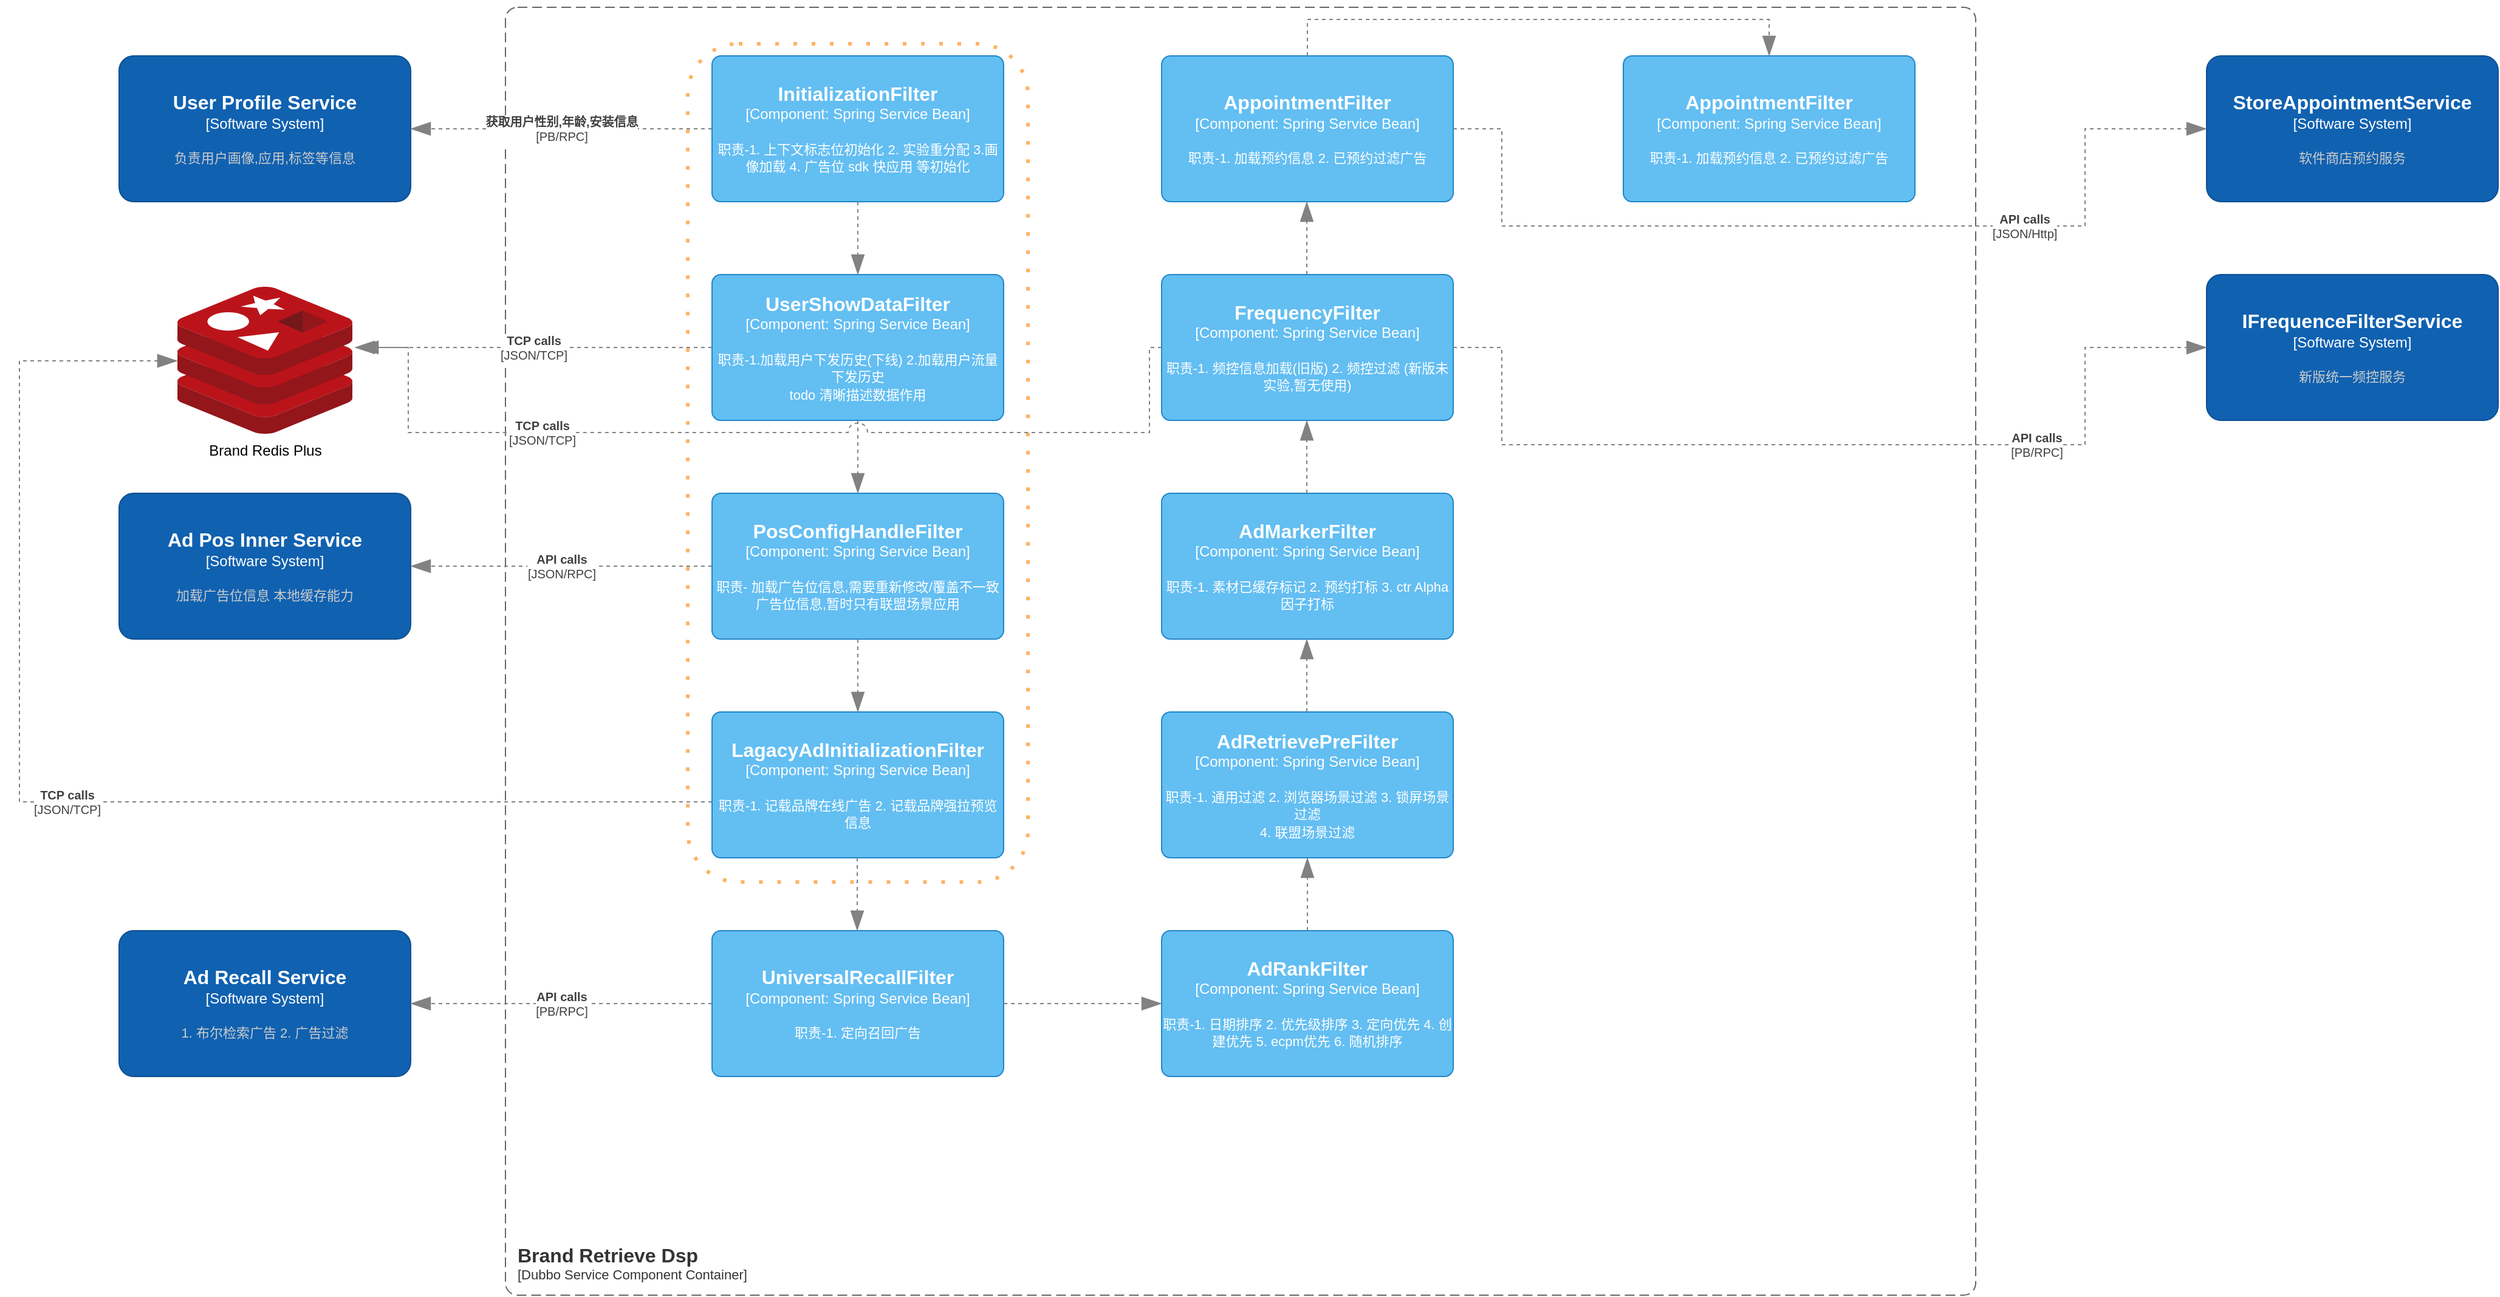 <mxfile version="20.2.3" type="github">
  <diagram id="_kejkHLoAi_Xvs7EKm9Y" name="Page-1">
    <mxGraphModel dx="2522" dy="762" grid="1" gridSize="10" guides="1" tooltips="1" connect="1" arrows="1" fold="1" page="1" pageScale="1" pageWidth="1100" pageHeight="850" math="0" shadow="0">
      <root>
        <mxCell id="0" />
        <mxCell id="1" parent="0" />
        <mxCell id="WOmTLpk7vSfhDgGzJoGk-13" value="" style="rounded=1;whiteSpace=wrap;html=1;fillColor=none;dashed=1;dashPattern=1 4;strokeColor=#FFB366;strokeWidth=3;" parent="1" vertex="1">
          <mxGeometry x="180" y="270" width="280" height="690" as="geometry" />
        </mxCell>
        <object placeholders="1" c4Type="Relationship" c4Technology="JSON/TCP" c4Description="TCP calls" label="&lt;div style=&quot;text-align: left&quot;&gt;&lt;div style=&quot;text-align: center&quot;&gt;&lt;b&gt;%c4Description%&lt;/b&gt;&lt;/div&gt;&lt;div style=&quot;text-align: center&quot;&gt;[%c4Technology%]&lt;/div&gt;&lt;/div&gt;" id="WOmTLpk7vSfhDgGzJoGk-1">
          <mxCell style="endArrow=blockThin;html=1;fontSize=10;fontColor=#404040;strokeWidth=1;endFill=1;strokeColor=#828282;elbow=vertical;metaEdit=1;endSize=14;startSize=14;jumpStyle=arc;jumpSize=16;rounded=0;edgeStyle=orthogonalEdgeStyle;dashed=1;exitX=0;exitY=0.617;exitDx=0;exitDy=0;exitPerimeter=0;" parent="1" source="vsTv3JggZ41B_fVjawvH-5" target="XntzjwP_xTA9c9DzUyBa-5" edge="1">
            <mxGeometry width="240" relative="1" as="geometry">
              <mxPoint x="93.96" y="890.003" as="sourcePoint" />
              <mxPoint x="-200.003" y="890.003" as="targetPoint" />
              <Array as="points">
                <mxPoint x="-370" y="894" />
                <mxPoint x="-370" y="531" />
              </Array>
            </mxGeometry>
          </mxCell>
        </object>
        <object placeholders="1" c4Name="Brand Retrieve Dsp" c4Type="ContainerScopeBoundary" c4Application="Dubbo Service Component Container" label="&lt;font style=&quot;font-size: 16px&quot;&gt;&lt;b&gt;&lt;div style=&quot;text-align: left&quot;&gt;%c4Name%&lt;/div&gt;&lt;/b&gt;&lt;/font&gt;&lt;div style=&quot;text-align: left&quot;&gt;[%c4Application%]&lt;/div&gt;" id="vsTv3JggZ41B_fVjawvH-1">
          <mxCell style="rounded=1;fontSize=11;whiteSpace=wrap;html=1;dashed=1;arcSize=20;fillColor=none;strokeColor=#666666;fontColor=#333333;labelBackgroundColor=none;align=left;verticalAlign=bottom;labelBorderColor=none;spacingTop=0;spacing=10;dashPattern=8 4;metaEdit=1;rotatable=0;perimeter=rectanglePerimeter;noLabel=0;labelPadding=0;allowArrows=0;connectable=0;expand=0;recursiveResize=0;editable=1;pointerEvents=0;absoluteArcSize=1;points=[[0.25,0,0],[0.5,0,0],[0.75,0,0],[1,0.25,0],[1,0.5,0],[1,0.75,0],[0.75,1,0],[0.5,1,0],[0.25,1,0],[0,0.75,0],[0,0.5,0],[0,0.25,0]];" parent="1" vertex="1">
            <mxGeometry x="30" y="240" width="1210" height="1060" as="geometry" />
          </mxCell>
        </object>
        <object placeholders="1" c4Name="InitializationFilter" c4Type="Component" c4Technology="Spring Service Bean" c4Description="职责-1. 上下文标志位初始化 2. 实验重分配 3.画像加载 4. 广告位 sdk 快应用 等初始化" label="&lt;font style=&quot;font-size: 16px&quot;&gt;&lt;b&gt;%c4Name%&lt;/b&gt;&lt;/font&gt;&lt;div&gt;[%c4Type%: %c4Technology%]&lt;/div&gt;&lt;br&gt;&lt;div&gt;&lt;font style=&quot;font-size: 11px&quot;&gt;%c4Description%&lt;/font&gt;&lt;/div&gt;" id="vsTv3JggZ41B_fVjawvH-2">
          <mxCell style="rounded=1;whiteSpace=wrap;html=1;labelBackgroundColor=none;fillColor=#63BEF2;fontColor=#ffffff;align=center;arcSize=6;strokeColor=#2086C9;metaEdit=1;resizable=0;points=[[0.25,0,0],[0.5,0,0],[0.75,0,0],[1,0.25,0],[1,0.5,0],[1,0.75,0],[0.75,1,0],[0.5,1,0],[0.25,1,0],[0,0.75,0],[0,0.5,0],[0,0.25,0]];" parent="1" vertex="1">
            <mxGeometry x="200" y="280" width="240" height="120" as="geometry" />
          </mxCell>
        </object>
        <object placeholders="1" c4Name="UserShowDataFilter" c4Type="Component" c4Technology="Spring Service Bean" c4Description="职责-1.加载用户下发历史(下线) 2.加载用户流量下发历史&#xa;todo 清晰描述数据作用" label="&lt;font style=&quot;font-size: 16px&quot;&gt;&lt;b&gt;%c4Name%&lt;/b&gt;&lt;/font&gt;&lt;div&gt;[%c4Type%: %c4Technology%]&lt;/div&gt;&lt;br&gt;&lt;div&gt;&lt;font style=&quot;font-size: 11px&quot;&gt;%c4Description%&lt;/font&gt;&lt;/div&gt;" id="vsTv3JggZ41B_fVjawvH-3">
          <mxCell style="rounded=1;whiteSpace=wrap;html=1;labelBackgroundColor=none;fillColor=#63BEF2;fontColor=#ffffff;align=center;arcSize=6;strokeColor=#2086C9;metaEdit=1;resizable=0;points=[[0.25,0,0],[0.5,0,0],[0.75,0,0],[1,0.25,0],[1,0.5,0],[1,0.75,0],[0.75,1,0],[0.5,1,0],[0.25,1,0],[0,0.75,0],[0,0.5,0],[0,0.25,0]];" parent="1" vertex="1">
            <mxGeometry x="200" y="460" width="240" height="120" as="geometry" />
          </mxCell>
        </object>
        <object placeholders="1" c4Name="PosConfigHandleFilter" c4Type="Component" c4Technology="Spring Service Bean" c4Description="职责- 加载广告位信息,需要重新修改/覆盖不一致广告位信息,暂时只有联盟场景应用" label="&lt;font style=&quot;font-size: 16px&quot;&gt;&lt;b&gt;%c4Name%&lt;/b&gt;&lt;/font&gt;&lt;div&gt;[%c4Type%: %c4Technology%]&lt;/div&gt;&lt;br&gt;&lt;div&gt;&lt;font style=&quot;font-size: 11px&quot;&gt;%c4Description%&lt;/font&gt;&lt;/div&gt;" id="vsTv3JggZ41B_fVjawvH-4">
          <mxCell style="rounded=1;whiteSpace=wrap;html=1;labelBackgroundColor=none;fillColor=#63BEF2;fontColor=#ffffff;align=center;arcSize=6;strokeColor=#2086C9;metaEdit=1;resizable=0;points=[[0.25,0,0],[0.5,0,0],[0.75,0,0],[1,0.25,0],[1,0.5,0],[1,0.75,0],[0.75,1,0],[0.5,1,0],[0.25,1,0],[0,0.75,0],[0,0.5,0],[0,0.25,0]];" parent="1" vertex="1">
            <mxGeometry x="200" y="640" width="240" height="120" as="geometry" />
          </mxCell>
        </object>
        <object placeholders="1" c4Name="LagacyAdInitializationFilter" c4Type="Component" c4Technology="Spring Service Bean" c4Description="职责-1. 记载品牌在线广告 2. 记载品牌强拉预览信息" label="&lt;font style=&quot;font-size: 16px&quot;&gt;&lt;b&gt;%c4Name%&lt;/b&gt;&lt;/font&gt;&lt;div&gt;[%c4Type%: %c4Technology%]&lt;/div&gt;&lt;br&gt;&lt;div&gt;&lt;font style=&quot;font-size: 11px&quot;&gt;%c4Description%&lt;/font&gt;&lt;/div&gt;" id="vsTv3JggZ41B_fVjawvH-5">
          <mxCell style="rounded=1;whiteSpace=wrap;html=1;labelBackgroundColor=none;fillColor=#63BEF2;fontColor=#ffffff;align=center;arcSize=6;strokeColor=#2086C9;metaEdit=1;resizable=0;points=[[0.25,0,0],[0.5,0,0],[0.75,0,0],[1,0.25,0],[1,0.5,0],[1,0.75,0],[0.75,1,0],[0.5,1,0],[0.25,1,0],[0,0.75,0],[0,0.5,0],[0,0.25,0]];" parent="1" vertex="1">
            <mxGeometry x="200" y="820" width="240" height="120" as="geometry" />
          </mxCell>
        </object>
        <object placeholders="1" c4Name="User Profile Service" c4Type="Software System" c4Description="负责用户画像,应用,标签等信息" label="&lt;font style=&quot;font-size: 16px&quot;&gt;&lt;b&gt;%c4Name%&lt;/b&gt;&lt;/font&gt;&lt;div&gt;[%c4Type%]&lt;/div&gt;&lt;br&gt;&lt;div&gt;&lt;font style=&quot;font-size: 11px&quot;&gt;&lt;font color=&quot;#cccccc&quot;&gt;%c4Description%&lt;/font&gt;&lt;/div&gt;" id="XntzjwP_xTA9c9DzUyBa-1">
          <mxCell style="rounded=1;whiteSpace=wrap;html=1;labelBackgroundColor=none;fillColor=#1061B0;fontColor=#ffffff;align=center;arcSize=10;strokeColor=#0D5091;metaEdit=1;resizable=0;points=[[0.25,0,0],[0.5,0,0],[0.75,0,0],[1,0.25,0],[1,0.5,0],[1,0.75,0],[0.75,1,0],[0.5,1,0],[0.25,1,0],[0,0.75,0],[0,0.5,0],[0,0.25,0]];" parent="1" vertex="1">
            <mxGeometry x="-288" y="280" width="240" height="120" as="geometry" />
          </mxCell>
        </object>
        <object placeholders="1" c4Type="Relationship" c4Technology="PB/RPC" c4Description="获取用户性别,年龄,安装信息" label="&lt;div style=&quot;text-align: left&quot;&gt;&lt;div style=&quot;text-align: center&quot;&gt;&lt;b&gt;%c4Description%&lt;/b&gt;&lt;/div&gt;&lt;div style=&quot;text-align: center&quot;&gt;[%c4Technology%]&lt;/div&gt;&lt;/div&gt;" id="XntzjwP_xTA9c9DzUyBa-4">
          <mxCell style="endArrow=blockThin;html=1;fontSize=10;fontColor=#404040;strokeWidth=1;endFill=1;strokeColor=#828282;elbow=vertical;metaEdit=1;endSize=14;startSize=14;jumpStyle=arc;jumpSize=16;rounded=0;edgeStyle=orthogonalEdgeStyle;dashed=1;entryX=1;entryY=0.5;entryDx=0;entryDy=0;entryPerimeter=0;exitX=0;exitY=0.5;exitDx=0;exitDy=0;exitPerimeter=0;" parent="1" source="vsTv3JggZ41B_fVjawvH-2" target="XntzjwP_xTA9c9DzUyBa-1" edge="1">
            <mxGeometry width="240" relative="1" as="geometry">
              <mxPoint x="150" y="590" as="sourcePoint" />
              <mxPoint x="390" y="590" as="targetPoint" />
            </mxGeometry>
          </mxCell>
        </object>
        <mxCell id="XntzjwP_xTA9c9DzUyBa-5" value="Brand Redis Plus" style="sketch=0;aspect=fixed;html=1;points=[];align=center;image;fontSize=12;image=img/lib/mscae/Cache_Redis_Product.svg;" parent="1" vertex="1">
          <mxGeometry x="-240.03" y="470" width="144.05" height="121" as="geometry" />
        </mxCell>
        <object placeholders="1" c4Type="Relationship" c4Technology="JSON/TCP" c4Description="TCP calls" label="&lt;div style=&quot;text-align: left&quot;&gt;&lt;div style=&quot;text-align: center&quot;&gt;&lt;b&gt;%c4Description%&lt;/b&gt;&lt;/div&gt;&lt;div style=&quot;text-align: center&quot;&gt;[%c4Technology%]&lt;/div&gt;&lt;/div&gt;" id="XntzjwP_xTA9c9DzUyBa-6">
          <mxCell style="endArrow=blockThin;html=1;fontSize=10;fontColor=#404040;strokeWidth=1;endFill=1;strokeColor=#828282;elbow=vertical;metaEdit=1;endSize=14;startSize=14;jumpStyle=arc;jumpSize=16;rounded=0;edgeStyle=orthogonalEdgeStyle;dashed=1;entryX=1.014;entryY=0.413;entryDx=0;entryDy=0;entryPerimeter=0;" parent="1" source="vsTv3JggZ41B_fVjawvH-3" target="XntzjwP_xTA9c9DzUyBa-5" edge="1">
            <mxGeometry width="240" relative="1" as="geometry">
              <mxPoint x="210" y="350" as="sourcePoint" />
              <mxPoint x="-38" y="350" as="targetPoint" />
            </mxGeometry>
          </mxCell>
        </object>
        <object placeholders="1" c4Type="Relationship" id="XntzjwP_xTA9c9DzUyBa-7">
          <mxCell style="endArrow=blockThin;html=1;fontSize=10;fontColor=#404040;strokeWidth=1;endFill=1;strokeColor=#828282;elbow=vertical;metaEdit=1;endSize=14;startSize=14;jumpStyle=arc;jumpSize=16;rounded=0;edgeStyle=orthogonalEdgeStyle;dashed=1;exitX=0.5;exitY=1;exitDx=0;exitDy=0;exitPerimeter=0;" parent="1" source="vsTv3JggZ41B_fVjawvH-2" target="vsTv3JggZ41B_fVjawvH-3" edge="1">
            <mxGeometry width="240" relative="1" as="geometry">
              <mxPoint x="320" y="410" as="sourcePoint" />
              <mxPoint x="810" y="360" as="targetPoint" />
            </mxGeometry>
          </mxCell>
        </object>
        <object placeholders="1" c4Name="Ad Pos Inner Service" c4Type="Software System" c4Description="加载广告位信息 本地缓存能力" label="&lt;font style=&quot;font-size: 16px&quot;&gt;&lt;b&gt;%c4Name%&lt;/b&gt;&lt;/font&gt;&lt;div&gt;[%c4Type%]&lt;/div&gt;&lt;br&gt;&lt;div&gt;&lt;font style=&quot;font-size: 11px&quot;&gt;&lt;font color=&quot;#cccccc&quot;&gt;%c4Description%&lt;/font&gt;&lt;/div&gt;" id="XntzjwP_xTA9c9DzUyBa-8">
          <mxCell style="rounded=1;whiteSpace=wrap;html=1;labelBackgroundColor=none;fillColor=#1061B0;fontColor=#ffffff;align=center;arcSize=10;strokeColor=#0D5091;metaEdit=1;resizable=0;points=[[0.25,0,0],[0.5,0,0],[0.75,0,0],[1,0.25,0],[1,0.5,0],[1,0.75,0],[0.75,1,0],[0.5,1,0],[0.25,1,0],[0,0.75,0],[0,0.5,0],[0,0.25,0]];" parent="1" vertex="1">
            <mxGeometry x="-288" y="640" width="240" height="120" as="geometry" />
          </mxCell>
        </object>
        <object placeholders="1" c4Type="Relationship" c4Technology="JSON/RPC" c4Description="API calls" label="&lt;div style=&quot;text-align: left&quot;&gt;&lt;div style=&quot;text-align: center&quot;&gt;&lt;b&gt;%c4Description%&lt;/b&gt;&lt;/div&gt;&lt;div style=&quot;text-align: center&quot;&gt;[%c4Technology%]&lt;/div&gt;&lt;/div&gt;" id="XntzjwP_xTA9c9DzUyBa-9">
          <mxCell style="endArrow=blockThin;html=1;fontSize=10;fontColor=#404040;strokeWidth=1;endFill=1;strokeColor=#828282;elbow=vertical;metaEdit=1;endSize=14;startSize=14;jumpStyle=arc;jumpSize=16;rounded=0;edgeStyle=orthogonalEdgeStyle;dashed=1;entryX=1;entryY=0.5;entryDx=0;entryDy=0;entryPerimeter=0;exitX=0;exitY=0.5;exitDx=0;exitDy=0;exitPerimeter=0;" parent="1" source="vsTv3JggZ41B_fVjawvH-4" target="XntzjwP_xTA9c9DzUyBa-8" edge="1">
            <mxGeometry width="240" relative="1" as="geometry">
              <mxPoint x="210" y="350" as="sourcePoint" />
              <mxPoint x="-38" y="350" as="targetPoint" />
            </mxGeometry>
          </mxCell>
        </object>
        <object placeholders="1" c4Name="UniversalRecallFilter" c4Type="Component" c4Technology="Spring Service Bean" c4Description="职责-1. 定向召回广告" label="&lt;font style=&quot;font-size: 16px&quot;&gt;&lt;b&gt;%c4Name%&lt;/b&gt;&lt;/font&gt;&lt;div&gt;[%c4Type%: %c4Technology%]&lt;/div&gt;&lt;br&gt;&lt;div&gt;&lt;font style=&quot;font-size: 11px&quot;&gt;%c4Description%&lt;/font&gt;&lt;/div&gt;" id="WOmTLpk7vSfhDgGzJoGk-2">
          <mxCell style="rounded=1;whiteSpace=wrap;html=1;labelBackgroundColor=none;fillColor=#63BEF2;fontColor=#ffffff;align=center;arcSize=6;strokeColor=#2086C9;metaEdit=1;resizable=0;points=[[0.25,0,0],[0.5,0,0],[0.75,0,0],[1,0.25,0],[1,0.5,0],[1,0.75,0],[0.75,1,0],[0.5,1,0],[0.25,1,0],[0,0.75,0],[0,0.5,0],[0,0.25,0]];" parent="1" vertex="1">
            <mxGeometry x="200" y="1000" width="240" height="120" as="geometry" />
          </mxCell>
        </object>
        <object placeholders="1" c4Name="Ad Recall Service" c4Type="Software System" c4Description="1. 布尔检索广告 2. 广告过滤" label="&lt;font style=&quot;font-size: 16px&quot;&gt;&lt;b&gt;%c4Name%&lt;/b&gt;&lt;/font&gt;&lt;div&gt;[%c4Type%]&lt;/div&gt;&lt;br&gt;&lt;div&gt;&lt;font style=&quot;font-size: 11px&quot;&gt;&lt;font color=&quot;#cccccc&quot;&gt;%c4Description%&lt;/font&gt;&lt;/div&gt;" id="WOmTLpk7vSfhDgGzJoGk-3">
          <mxCell style="rounded=1;whiteSpace=wrap;html=1;labelBackgroundColor=none;fillColor=#1061B0;fontColor=#ffffff;align=center;arcSize=10;strokeColor=#0D5091;metaEdit=1;resizable=0;points=[[0.25,0,0],[0.5,0,0],[0.75,0,0],[1,0.25,0],[1,0.5,0],[1,0.75,0],[0.75,1,0],[0.5,1,0],[0.25,1,0],[0,0.75,0],[0,0.5,0],[0,0.25,0]];" parent="1" vertex="1">
            <mxGeometry x="-288.01" y="1000" width="240" height="120" as="geometry" />
          </mxCell>
        </object>
        <object placeholders="1" c4Type="Relationship" c4Technology="PB/RPC" c4Description="API calls" label="&lt;div style=&quot;text-align: left&quot;&gt;&lt;div style=&quot;text-align: center&quot;&gt;&lt;b&gt;%c4Description%&lt;/b&gt;&lt;/div&gt;&lt;div style=&quot;text-align: center&quot;&gt;[%c4Technology%]&lt;/div&gt;&lt;/div&gt;" id="WOmTLpk7vSfhDgGzJoGk-4">
          <mxCell style="endArrow=blockThin;html=1;fontSize=10;fontColor=#404040;strokeWidth=1;endFill=1;strokeColor=#828282;elbow=vertical;metaEdit=1;endSize=14;startSize=14;jumpStyle=arc;jumpSize=16;rounded=0;edgeStyle=orthogonalEdgeStyle;dashed=1;entryX=1;entryY=0.5;entryDx=0;entryDy=0;entryPerimeter=0;exitX=0;exitY=0.5;exitDx=0;exitDy=0;exitPerimeter=0;" parent="1" source="WOmTLpk7vSfhDgGzJoGk-2" target="WOmTLpk7vSfhDgGzJoGk-3" edge="1">
            <mxGeometry width="240" relative="1" as="geometry">
              <mxPoint x="199.99" y="1070" as="sourcePoint" />
              <mxPoint x="-48.01" y="1070" as="targetPoint" />
            </mxGeometry>
          </mxCell>
        </object>
        <object placeholders="1" c4Type="Relationship" id="WOmTLpk7vSfhDgGzJoGk-5">
          <mxCell style="endArrow=blockThin;html=1;fontSize=10;fontColor=#404040;strokeWidth=1;endFill=1;strokeColor=#828282;elbow=vertical;metaEdit=1;endSize=14;startSize=14;jumpStyle=arc;jumpSize=16;rounded=0;edgeStyle=orthogonalEdgeStyle;dashed=1;exitX=0.5;exitY=1;exitDx=0;exitDy=0;exitPerimeter=0;" parent="1" source="vsTv3JggZ41B_fVjawvH-3" edge="1">
            <mxGeometry width="240" relative="1" as="geometry">
              <mxPoint x="330" y="410" as="sourcePoint" />
              <mxPoint x="320" y="640" as="targetPoint" />
              <Array as="points">
                <mxPoint x="320" y="590" />
                <mxPoint x="320" y="590" />
              </Array>
            </mxGeometry>
          </mxCell>
        </object>
        <object placeholders="1" c4Type="Relationship" id="WOmTLpk7vSfhDgGzJoGk-6">
          <mxCell style="endArrow=blockThin;html=1;fontSize=10;fontColor=#404040;strokeWidth=1;endFill=1;strokeColor=#828282;elbow=vertical;metaEdit=1;endSize=14;startSize=14;jumpStyle=arc;jumpSize=16;rounded=0;edgeStyle=orthogonalEdgeStyle;dashed=1;exitX=0.5;exitY=1;exitDx=0;exitDy=0;exitPerimeter=0;" parent="1" source="vsTv3JggZ41B_fVjawvH-4" edge="1">
            <mxGeometry width="240" relative="1" as="geometry">
              <mxPoint x="590" y="720" as="sourcePoint" />
              <mxPoint x="320" y="820" as="targetPoint" />
              <Array as="points">
                <mxPoint x="320" y="800" />
                <mxPoint x="320" y="800" />
              </Array>
            </mxGeometry>
          </mxCell>
        </object>
        <object placeholders="1" c4Type="Relationship" id="WOmTLpk7vSfhDgGzJoGk-7">
          <mxCell style="endArrow=blockThin;html=1;fontSize=10;fontColor=#404040;strokeWidth=1;endFill=1;strokeColor=#828282;elbow=vertical;metaEdit=1;endSize=14;startSize=14;jumpStyle=arc;jumpSize=16;rounded=0;edgeStyle=orthogonalEdgeStyle;dashed=1;exitX=0.5;exitY=1;exitDx=0;exitDy=0;exitPerimeter=0;" parent="1" edge="1">
            <mxGeometry width="240" relative="1" as="geometry">
              <mxPoint x="319.5" y="940" as="sourcePoint" />
              <mxPoint x="319.5" y="1000" as="targetPoint" />
              <Array as="points">
                <mxPoint x="319.5" y="980" />
                <mxPoint x="319.5" y="980" />
              </Array>
            </mxGeometry>
          </mxCell>
        </object>
        <object placeholders="1" c4Name="AdRankFilter" c4Type="Component" c4Technology="Spring Service Bean" c4Description="职责-1. 日期排序 2. 优先级排序 3. 定向优先 4. 创建优先 5. ecpm优先 6. 随机排序" label="&lt;font style=&quot;font-size: 16px&quot;&gt;&lt;b&gt;%c4Name%&lt;/b&gt;&lt;/font&gt;&lt;div&gt;[%c4Type%: %c4Technology%]&lt;/div&gt;&lt;br&gt;&lt;div&gt;&lt;font style=&quot;font-size: 11px&quot;&gt;%c4Description%&lt;/font&gt;&lt;/div&gt;" id="WOmTLpk7vSfhDgGzJoGk-8">
          <mxCell style="rounded=1;whiteSpace=wrap;html=1;labelBackgroundColor=none;fillColor=#63BEF2;fontColor=#ffffff;align=center;arcSize=6;strokeColor=#2086C9;metaEdit=1;resizable=0;points=[[0.25,0,0],[0.5,0,0],[0.75,0,0],[1,0.25,0],[1,0.5,0],[1,0.75,0],[0.75,1,0],[0.5,1,0],[0.25,1,0],[0,0.75,0],[0,0.5,0],[0,0.25,0]];" parent="1" vertex="1">
            <mxGeometry x="570" y="1000" width="240" height="120" as="geometry" />
          </mxCell>
        </object>
        <object placeholders="1" c4Type="Relationship" id="WOmTLpk7vSfhDgGzJoGk-9">
          <mxCell style="endArrow=blockThin;html=1;fontSize=10;fontColor=#404040;strokeWidth=1;endFill=1;strokeColor=#828282;elbow=vertical;metaEdit=1;endSize=14;startSize=14;jumpStyle=arc;jumpSize=16;rounded=0;edgeStyle=orthogonalEdgeStyle;dashed=1;exitX=1;exitY=0.5;exitDx=0;exitDy=0;exitPerimeter=0;" parent="1" source="WOmTLpk7vSfhDgGzJoGk-2" target="WOmTLpk7vSfhDgGzJoGk-8" edge="1">
            <mxGeometry width="240" relative="1" as="geometry">
              <mxPoint x="480" y="1070" as="sourcePoint" />
              <mxPoint x="530" y="990" as="targetPoint" />
              <Array as="points" />
            </mxGeometry>
          </mxCell>
        </object>
        <object placeholders="1" c4Name="AdRetrievePreFilter" c4Type="Component" c4Technology="Spring Service Bean" c4Description="职责-1. 通用过滤 2. 浏览器场景过滤 3. 锁屏场景过滤&#xa;4. 联盟场景过滤" label="&lt;font style=&quot;font-size: 16px&quot;&gt;&lt;b&gt;%c4Name%&lt;/b&gt;&lt;/font&gt;&lt;div&gt;[%c4Type%: %c4Technology%]&lt;/div&gt;&lt;br&gt;&lt;div&gt;&lt;font style=&quot;font-size: 11px&quot;&gt;%c4Description%&lt;/font&gt;&lt;/div&gt;" id="WOmTLpk7vSfhDgGzJoGk-14">
          <mxCell style="rounded=1;whiteSpace=wrap;html=1;labelBackgroundColor=none;fillColor=#63BEF2;fontColor=#ffffff;align=center;arcSize=6;strokeColor=#2086C9;metaEdit=1;resizable=0;points=[[0.25,0,0],[0.5,0,0],[0.75,0,0],[1,0.25,0],[1,0.5,0],[1,0.75,0],[0.75,1,0],[0.5,1,0],[0.25,1,0],[0,0.75,0],[0,0.5,0],[0,0.25,0]];" parent="1" vertex="1">
            <mxGeometry x="570" y="820" width="240" height="120" as="geometry" />
          </mxCell>
        </object>
        <object placeholders="1" c4Type="Relationship" id="WOmTLpk7vSfhDgGzJoGk-15">
          <mxCell style="endArrow=blockThin;html=1;fontSize=10;fontColor=#404040;strokeWidth=1;endFill=1;strokeColor=#828282;elbow=vertical;metaEdit=1;endSize=14;startSize=14;jumpStyle=arc;jumpSize=16;rounded=0;edgeStyle=orthogonalEdgeStyle;dashed=1;exitX=0.5;exitY=0;exitDx=0;exitDy=0;exitPerimeter=0;entryX=0.5;entryY=1;entryDx=0;entryDy=0;entryPerimeter=0;" parent="1" source="WOmTLpk7vSfhDgGzJoGk-8" target="WOmTLpk7vSfhDgGzJoGk-14" edge="1">
            <mxGeometry width="240" relative="1" as="geometry">
              <mxPoint x="450" y="1070" as="sourcePoint" />
              <mxPoint x="580" y="1070" as="targetPoint" />
              <Array as="points" />
            </mxGeometry>
          </mxCell>
        </object>
        <object placeholders="1" c4Name="AdMarkerFilter" c4Type="Component" c4Technology="Spring Service Bean" c4Description="职责-1. 素材已缓存标记 2. 预约打标 3. ctr Alpha因子打标" label="&lt;font style=&quot;font-size: 16px&quot;&gt;&lt;b&gt;%c4Name%&lt;/b&gt;&lt;/font&gt;&lt;div&gt;[%c4Type%: %c4Technology%]&lt;/div&gt;&lt;br&gt;&lt;div&gt;&lt;font style=&quot;font-size: 11px&quot;&gt;%c4Description%&lt;/font&gt;&lt;/div&gt;" id="WOmTLpk7vSfhDgGzJoGk-16">
          <mxCell style="rounded=1;whiteSpace=wrap;html=1;labelBackgroundColor=none;fillColor=#63BEF2;fontColor=#ffffff;align=center;arcSize=6;strokeColor=#2086C9;metaEdit=1;resizable=0;points=[[0.25,0,0],[0.5,0,0],[0.75,0,0],[1,0.25,0],[1,0.5,0],[1,0.75,0],[0.75,1,0],[0.5,1,0],[0.25,1,0],[0,0.75,0],[0,0.5,0],[0,0.25,0]];" parent="1" vertex="1">
            <mxGeometry x="570" y="640" width="240" height="120" as="geometry" />
          </mxCell>
        </object>
        <object placeholders="1" c4Type="Relationship" id="WOmTLpk7vSfhDgGzJoGk-17">
          <mxCell style="endArrow=blockThin;html=1;fontSize=10;fontColor=#404040;strokeWidth=1;endFill=1;strokeColor=#828282;elbow=vertical;metaEdit=1;endSize=14;startSize=14;jumpStyle=arc;jumpSize=16;rounded=0;edgeStyle=orthogonalEdgeStyle;dashed=1;exitX=0.5;exitY=0;exitDx=0;exitDy=0;exitPerimeter=0;entryX=0.5;entryY=1;entryDx=0;entryDy=0;entryPerimeter=0;" parent="1" edge="1">
            <mxGeometry width="240" relative="1" as="geometry">
              <mxPoint x="689.5" y="820" as="sourcePoint" />
              <mxPoint x="689.5" y="760" as="targetPoint" />
              <Array as="points" />
            </mxGeometry>
          </mxCell>
        </object>
        <object placeholders="1" c4Name="FrequencyFilter" c4Type="Component" c4Technology="Spring Service Bean" c4Description="职责-1. 频控信息加载(旧版) 2. 频控过滤 (新版未实验,暂无使用)" label="&lt;font style=&quot;font-size: 16px&quot;&gt;&lt;b&gt;%c4Name%&lt;/b&gt;&lt;/font&gt;&lt;div&gt;[%c4Type%: %c4Technology%]&lt;/div&gt;&lt;br&gt;&lt;div&gt;&lt;font style=&quot;font-size: 11px&quot;&gt;%c4Description%&lt;/font&gt;&lt;/div&gt;" id="WOmTLpk7vSfhDgGzJoGk-18">
          <mxCell style="rounded=1;whiteSpace=wrap;html=1;labelBackgroundColor=none;fillColor=#63BEF2;fontColor=#ffffff;align=center;arcSize=6;strokeColor=#2086C9;metaEdit=1;resizable=0;points=[[0.25,0,0],[0.5,0,0],[0.75,0,0],[1,0.25,0],[1,0.5,0],[1,0.75,0],[0.75,1,0],[0.5,1,0],[0.25,1,0],[0,0.75,0],[0,0.5,0],[0,0.25,0]];" parent="1" vertex="1">
            <mxGeometry x="570" y="460" width="240" height="120" as="geometry" />
          </mxCell>
        </object>
        <object placeholders="1" c4Name="IFrequenceFilterService" c4Type="Software System" c4Description="新版统一频控服务" label="&lt;font style=&quot;font-size: 16px&quot;&gt;&lt;b&gt;%c4Name%&lt;/b&gt;&lt;/font&gt;&lt;div&gt;[%c4Type%]&lt;/div&gt;&lt;br&gt;&lt;div&gt;&lt;font style=&quot;font-size: 11px&quot;&gt;&lt;font color=&quot;#cccccc&quot;&gt;%c4Description%&lt;/font&gt;&lt;/div&gt;" id="WOmTLpk7vSfhDgGzJoGk-19">
          <mxCell style="rounded=1;whiteSpace=wrap;html=1;labelBackgroundColor=none;fillColor=#1061B0;fontColor=#ffffff;align=center;arcSize=10;strokeColor=#0D5091;metaEdit=1;resizable=0;points=[[0.25,0,0],[0.5,0,0],[0.75,0,0],[1,0.25,0],[1,0.5,0],[1,0.75,0],[0.75,1,0],[0.5,1,0],[0.25,1,0],[0,0.75,0],[0,0.5,0],[0,0.25,0]];" parent="1" vertex="1">
            <mxGeometry x="1430" y="460" width="240" height="120" as="geometry" />
          </mxCell>
        </object>
        <object placeholders="1" c4Type="Relationship" id="WOmTLpk7vSfhDgGzJoGk-20">
          <mxCell style="endArrow=blockThin;html=1;fontSize=10;fontColor=#404040;strokeWidth=1;endFill=1;strokeColor=#828282;elbow=vertical;metaEdit=1;endSize=14;startSize=14;jumpStyle=arc;jumpSize=16;rounded=0;edgeStyle=orthogonalEdgeStyle;dashed=1;exitX=0.5;exitY=0;exitDx=0;exitDy=0;exitPerimeter=0;entryX=0.5;entryY=1;entryDx=0;entryDy=0;entryPerimeter=0;" parent="1" edge="1">
            <mxGeometry width="240" relative="1" as="geometry">
              <mxPoint x="689.5" y="640" as="sourcePoint" />
              <mxPoint x="689.5" y="580" as="targetPoint" />
              <Array as="points" />
            </mxGeometry>
          </mxCell>
        </object>
        <object placeholders="1" c4Type="Relationship" c4Technology="JSON/TCP" c4Description="TCP calls" label="&lt;div style=&quot;text-align: left&quot;&gt;&lt;div style=&quot;text-align: center&quot;&gt;&lt;b&gt;%c4Description%&lt;/b&gt;&lt;/div&gt;&lt;div style=&quot;text-align: center&quot;&gt;[%c4Technology%]&lt;/div&gt;&lt;/div&gt;" id="WOmTLpk7vSfhDgGzJoGk-21">
          <mxCell style="endArrow=blockThin;html=1;fontSize=10;fontColor=#404040;strokeWidth=1;endFill=1;strokeColor=#828282;elbow=vertical;metaEdit=1;endSize=14;startSize=14;jumpStyle=arc;jumpSize=16;rounded=0;edgeStyle=orthogonalEdgeStyle;dashed=1;entryX=1.035;entryY=0.413;entryDx=0;entryDy=0;entryPerimeter=0;" parent="1" source="WOmTLpk7vSfhDgGzJoGk-18" target="XntzjwP_xTA9c9DzUyBa-5" edge="1">
            <mxGeometry x="0.448" width="240" relative="1" as="geometry">
              <mxPoint x="530" y="610" as="sourcePoint" />
              <mxPoint x="-50.003" y="614.503" as="targetPoint" />
              <Array as="points">
                <mxPoint x="560" y="520" />
                <mxPoint x="560" y="590" />
                <mxPoint x="-50" y="590" />
                <mxPoint x="-50" y="520" />
              </Array>
              <mxPoint as="offset" />
            </mxGeometry>
          </mxCell>
        </object>
        <object placeholders="1" c4Type="Relationship" c4Technology="PB/RPC" c4Description="API calls" label="&lt;div style=&quot;text-align: left&quot;&gt;&lt;div style=&quot;text-align: center&quot;&gt;&lt;b&gt;%c4Description%&lt;/b&gt;&lt;/div&gt;&lt;div style=&quot;text-align: center&quot;&gt;[%c4Technology%]&lt;/div&gt;&lt;/div&gt;" id="WOmTLpk7vSfhDgGzJoGk-22">
          <mxCell style="endArrow=blockThin;html=1;fontSize=10;fontColor=#404040;strokeWidth=1;endFill=1;strokeColor=#828282;elbow=vertical;metaEdit=1;endSize=14;startSize=14;jumpStyle=arc;jumpSize=16;rounded=0;edgeStyle=orthogonalEdgeStyle;dashed=1;entryX=0;entryY=0.5;entryDx=0;entryDy=0;entryPerimeter=0;exitX=1;exitY=0.5;exitDx=0;exitDy=0;exitPerimeter=0;" parent="1" source="WOmTLpk7vSfhDgGzJoGk-18" target="WOmTLpk7vSfhDgGzJoGk-19" edge="1">
            <mxGeometry x="0.436" width="240" relative="1" as="geometry">
              <mxPoint x="1288.01" y="370" as="sourcePoint" />
              <mxPoint x="1040.0" y="370" as="targetPoint" />
              <Array as="points">
                <mxPoint x="850" y="520" />
                <mxPoint x="850" y="600" />
                <mxPoint x="1330" y="600" />
                <mxPoint x="1330" y="520" />
              </Array>
              <mxPoint as="offset" />
            </mxGeometry>
          </mxCell>
        </object>
        <object placeholders="1" c4Name="AppointmentFilter" c4Type="Component" c4Technology="Spring Service Bean" c4Description="职责-1. 加载预约信息 2. 已预约过滤广告" label="&lt;font style=&quot;font-size: 16px&quot;&gt;&lt;b&gt;%c4Name%&lt;/b&gt;&lt;/font&gt;&lt;div&gt;[%c4Type%: %c4Technology%]&lt;/div&gt;&lt;br&gt;&lt;div&gt;&lt;font style=&quot;font-size: 11px&quot;&gt;%c4Description%&lt;/font&gt;&lt;/div&gt;" id="WOmTLpk7vSfhDgGzJoGk-23">
          <mxCell style="rounded=1;whiteSpace=wrap;html=1;labelBackgroundColor=none;fillColor=#63BEF2;fontColor=#ffffff;align=center;arcSize=6;strokeColor=#2086C9;metaEdit=1;resizable=0;points=[[0.25,0,0],[0.5,0,0],[0.75,0,0],[1,0.25,0],[1,0.5,0],[1,0.75,0],[0.75,1,0],[0.5,1,0],[0.25,1,0],[0,0.75,0],[0,0.5,0],[0,0.25,0]];" parent="1" vertex="1">
            <mxGeometry x="570" y="280" width="240" height="120" as="geometry" />
          </mxCell>
        </object>
        <object placeholders="1" c4Name="StoreAppointmentService" c4Type="Software System" c4Description="软件商店预约服务" label="&lt;font style=&quot;font-size: 16px&quot;&gt;&lt;b&gt;%c4Name%&lt;/b&gt;&lt;/font&gt;&lt;div&gt;[%c4Type%]&lt;/div&gt;&lt;br&gt;&lt;div&gt;&lt;font style=&quot;font-size: 11px&quot;&gt;&lt;font color=&quot;#cccccc&quot;&gt;%c4Description%&lt;/font&gt;&lt;/div&gt;" id="WOmTLpk7vSfhDgGzJoGk-24">
          <mxCell style="rounded=1;whiteSpace=wrap;html=1;labelBackgroundColor=none;fillColor=#1061B0;fontColor=#ffffff;align=center;arcSize=10;strokeColor=#0D5091;metaEdit=1;resizable=0;points=[[0.25,0,0],[0.5,0,0],[0.75,0,0],[1,0.25,0],[1,0.5,0],[1,0.75,0],[0.75,1,0],[0.5,1,0],[0.25,1,0],[0,0.75,0],[0,0.5,0],[0,0.25,0]];" parent="1" vertex="1">
            <mxGeometry x="1430" y="280" width="240" height="120" as="geometry" />
          </mxCell>
        </object>
        <object placeholders="1" c4Type="Relationship" id="WOmTLpk7vSfhDgGzJoGk-25">
          <mxCell style="endArrow=blockThin;html=1;fontSize=10;fontColor=#404040;strokeWidth=1;endFill=1;strokeColor=#828282;elbow=vertical;metaEdit=1;endSize=14;startSize=14;jumpStyle=arc;jumpSize=16;rounded=0;edgeStyle=orthogonalEdgeStyle;dashed=1;exitX=0.5;exitY=0;exitDx=0;exitDy=0;exitPerimeter=0;entryX=0.5;entryY=1;entryDx=0;entryDy=0;entryPerimeter=0;" parent="1" edge="1">
            <mxGeometry width="240" relative="1" as="geometry">
              <mxPoint x="689.5" y="460" as="sourcePoint" />
              <mxPoint x="689.5" y="400" as="targetPoint" />
              <Array as="points" />
            </mxGeometry>
          </mxCell>
        </object>
        <object placeholders="1" c4Type="Relationship" c4Technology="JSON/Http" c4Description="API calls" label="&lt;div style=&quot;text-align: left&quot;&gt;&lt;div style=&quot;text-align: center&quot;&gt;&lt;b&gt;%c4Description%&lt;/b&gt;&lt;/div&gt;&lt;div style=&quot;text-align: center&quot;&gt;[%c4Technology%]&lt;/div&gt;&lt;/div&gt;" id="WOmTLpk7vSfhDgGzJoGk-26">
          <mxCell style="endArrow=blockThin;html=1;fontSize=10;fontColor=#404040;strokeWidth=1;endFill=1;strokeColor=#828282;elbow=vertical;metaEdit=1;endSize=14;startSize=14;jumpStyle=arc;jumpSize=16;rounded=0;edgeStyle=orthogonalEdgeStyle;dashed=1;entryX=0;entryY=0.5;entryDx=0;entryDy=0;entryPerimeter=0;exitX=1;exitY=0.5;exitDx=0;exitDy=0;exitPerimeter=0;" parent="1" edge="1">
            <mxGeometry x="0.41" width="240" relative="1" as="geometry">
              <mxPoint x="810" y="340" as="sourcePoint" />
              <mxPoint x="1430" y="340" as="targetPoint" />
              <Array as="points">
                <mxPoint x="850" y="340" />
                <mxPoint x="850" y="420" />
                <mxPoint x="1330" y="420" />
                <mxPoint x="1330" y="340" />
              </Array>
              <mxPoint as="offset" />
            </mxGeometry>
          </mxCell>
        </object>
        <object placeholders="1" c4Name="AppointmentFilter" c4Type="Component" c4Technology="Spring Service Bean" c4Description="职责-1. 加载预约信息 2. 已预约过滤广告" label="&lt;font style=&quot;font-size: 16px&quot;&gt;&lt;b&gt;%c4Name%&lt;/b&gt;&lt;/font&gt;&lt;div&gt;[%c4Type%: %c4Technology%]&lt;/div&gt;&lt;br&gt;&lt;div&gt;&lt;font style=&quot;font-size: 11px&quot;&gt;%c4Description%&lt;/font&gt;&lt;/div&gt;" id="WOmTLpk7vSfhDgGzJoGk-27">
          <mxCell style="rounded=1;whiteSpace=wrap;html=1;labelBackgroundColor=none;fillColor=#63BEF2;fontColor=#ffffff;align=center;arcSize=6;strokeColor=#2086C9;metaEdit=1;resizable=0;points=[[0.25,0,0],[0.5,0,0],[0.75,0,0],[1,0.25,0],[1,0.5,0],[1,0.75,0],[0.75,1,0],[0.5,1,0],[0.25,1,0],[0,0.75,0],[0,0.5,0],[0,0.25,0]];" parent="1" vertex="1">
            <mxGeometry x="950" y="280" width="240" height="120" as="geometry" />
          </mxCell>
        </object>
        <object placeholders="1" c4Type="Relationship" id="WOmTLpk7vSfhDgGzJoGk-28">
          <mxCell style="endArrow=blockThin;html=1;fontSize=10;fontColor=#404040;strokeWidth=1;endFill=1;strokeColor=#828282;elbow=vertical;metaEdit=1;endSize=14;startSize=14;jumpStyle=arc;jumpSize=16;rounded=0;edgeStyle=orthogonalEdgeStyle;dashed=1;exitX=0.5;exitY=0;exitDx=0;exitDy=0;exitPerimeter=0;entryX=0.5;entryY=0;entryDx=0;entryDy=0;entryPerimeter=0;" parent="1" source="WOmTLpk7vSfhDgGzJoGk-23" target="WOmTLpk7vSfhDgGzJoGk-27" edge="1">
            <mxGeometry width="240" relative="1" as="geometry">
              <mxPoint x="890" y="330" as="sourcePoint" />
              <mxPoint x="890" y="270" as="targetPoint" />
              <Array as="points">
                <mxPoint x="690" y="250" />
                <mxPoint x="1070" y="250" />
              </Array>
            </mxGeometry>
          </mxCell>
        </object>
      </root>
    </mxGraphModel>
  </diagram>
</mxfile>

